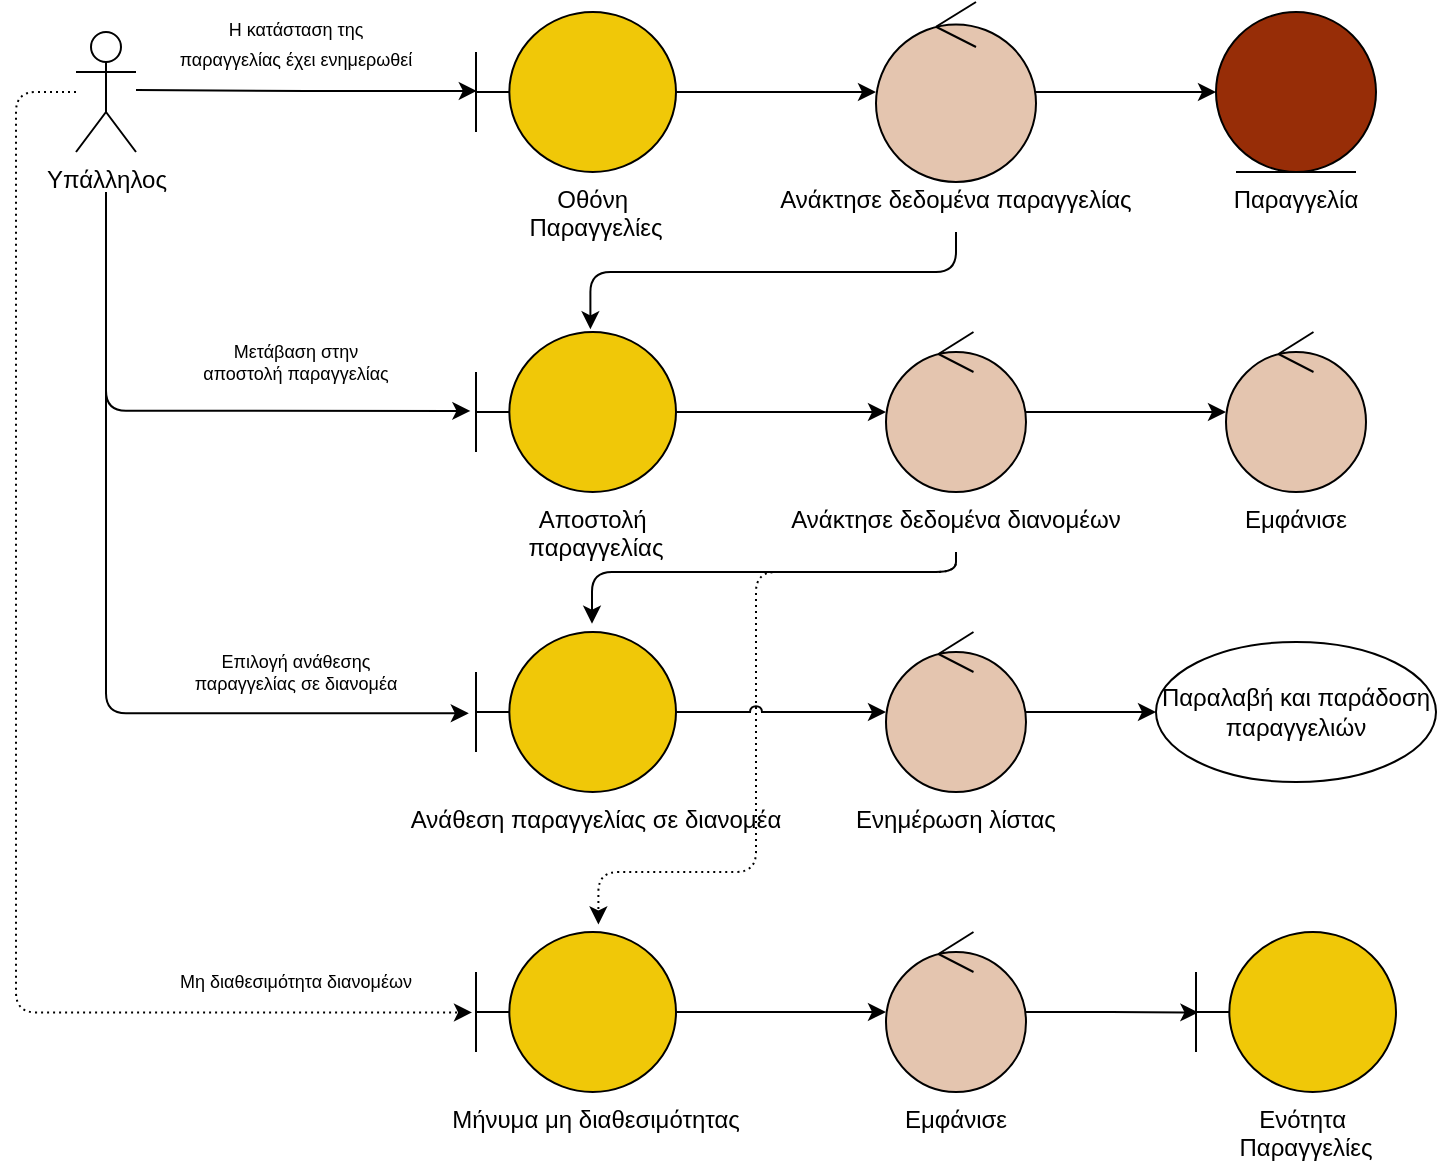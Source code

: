 <mxfile version="17.4.2" type="device"><diagram id="jZY7Do5AOKL63vbSY69n" name="Page-1"><mxGraphModel dx="1763" dy="1293" grid="1" gridSize="10" guides="1" tooltips="1" connect="1" arrows="1" fold="1" page="1" pageScale="1" pageWidth="827" pageHeight="1169" math="0" shadow="0"><root><mxCell id="0"/><mxCell id="1" parent="0"/><mxCell id="G_ckOWMk6gK78yM-olGn-16" style="edgeStyle=orthogonalEdgeStyle;rounded=0;orthogonalLoop=1;jettySize=auto;html=1;" parent="1" source="G_ckOWMk6gK78yM-olGn-1" target="G_ckOWMk6gK78yM-olGn-3" edge="1"><mxGeometry relative="1" as="geometry"/></mxCell><mxCell id="G_ckOWMk6gK78yM-olGn-1" value="" style="shape=umlBoundary;whiteSpace=wrap;html=1;fillColor=#F0C808;" parent="1" vertex="1"><mxGeometry x="240" y="30" width="100" height="80" as="geometry"/></mxCell><mxCell id="G_ckOWMk6gK78yM-olGn-15" style="edgeStyle=orthogonalEdgeStyle;rounded=0;orthogonalLoop=1;jettySize=auto;html=1;entryX=0.004;entryY=0.493;entryDx=0;entryDy=0;entryPerimeter=0;" parent="1" target="G_ckOWMk6gK78yM-olGn-1" edge="1"><mxGeometry relative="1" as="geometry"><mxPoint x="70" y="69" as="sourcePoint"/></mxGeometry></mxCell><mxCell id="G_ckOWMk6gK78yM-olGn-18" style="edgeStyle=orthogonalEdgeStyle;rounded=1;orthogonalLoop=1;jettySize=auto;html=1;entryX=-0.028;entryY=0.493;entryDx=0;entryDy=0;entryPerimeter=0;jumpStyle=arc;" parent="1" target="G_ckOWMk6gK78yM-olGn-5" edge="1"><mxGeometry relative="1" as="geometry"><Array as="points"><mxPoint x="55" y="229"/></Array><mxPoint x="55" y="120" as="sourcePoint"/></mxGeometry></mxCell><mxCell id="G_ckOWMk6gK78yM-olGn-21" style="edgeStyle=orthogonalEdgeStyle;rounded=1;orthogonalLoop=1;jettySize=auto;html=1;entryX=-0.036;entryY=0.508;entryDx=0;entryDy=0;entryPerimeter=0;jumpStyle=arc;" parent="1" target="G_ckOWMk6gK78yM-olGn-8" edge="1"><mxGeometry relative="1" as="geometry"><Array as="points"><mxPoint x="55" y="381"/></Array><mxPoint x="55" y="130" as="sourcePoint"/></mxGeometry></mxCell><mxCell id="G_ckOWMk6gK78yM-olGn-25" style="edgeStyle=orthogonalEdgeStyle;rounded=1;orthogonalLoop=1;jettySize=auto;html=1;entryX=-0.02;entryY=0.503;entryDx=0;entryDy=0;entryPerimeter=0;fillColor=#ffe6cc;strokeColor=#000000;jumpStyle=arc;dashed=1;dashPattern=1 2;" parent="1" source="G_ckOWMk6gK78yM-olGn-2" target="G_ckOWMk6gK78yM-olGn-12" edge="1"><mxGeometry relative="1" as="geometry"><mxPoint x="230" y="530" as="targetPoint"/><Array as="points"><mxPoint x="10" y="70"/><mxPoint x="10" y="530"/></Array></mxGeometry></mxCell><mxCell id="G_ckOWMk6gK78yM-olGn-2" value="Υπάλληλος" style="shape=umlActor;verticalLabelPosition=bottom;verticalAlign=top;html=1;" parent="1" vertex="1"><mxGeometry x="40" y="40" width="30" height="60" as="geometry"/></mxCell><mxCell id="G_ckOWMk6gK78yM-olGn-17" style="edgeStyle=orthogonalEdgeStyle;rounded=0;orthogonalLoop=1;jettySize=auto;html=1;entryX=0;entryY=0.5;entryDx=0;entryDy=0;" parent="1" source="G_ckOWMk6gK78yM-olGn-3" target="G_ckOWMk6gK78yM-olGn-4" edge="1"><mxGeometry relative="1" as="geometry"/></mxCell><mxCell id="G_ckOWMk6gK78yM-olGn-31" style="edgeStyle=orthogonalEdgeStyle;rounded=1;orthogonalLoop=1;jettySize=auto;html=1;entryX=0.572;entryY=-0.017;entryDx=0;entryDy=0;entryPerimeter=0;jumpStyle=arc;exitX=0.5;exitY=1;exitDx=0;exitDy=0;" parent="1" source="seStSwgwvBo_ruJvrNnc-2" target="G_ckOWMk6gK78yM-olGn-5" edge="1"><mxGeometry relative="1" as="geometry"><Array as="points"><mxPoint x="480" y="160"/><mxPoint x="297" y="160"/></Array></mxGeometry></mxCell><mxCell id="G_ckOWMk6gK78yM-olGn-3" value="" style="ellipse;shape=umlControl;whiteSpace=wrap;html=1;fillColor=#E4C5AF;" parent="1" vertex="1"><mxGeometry x="440" y="25" width="80" height="90" as="geometry"/></mxCell><mxCell id="G_ckOWMk6gK78yM-olGn-4" value="" style="ellipse;shape=umlEntity;whiteSpace=wrap;html=1;fillColor=#972D07;" parent="1" vertex="1"><mxGeometry x="610" y="30" width="80" height="80" as="geometry"/></mxCell><mxCell id="G_ckOWMk6gK78yM-olGn-19" style="edgeStyle=orthogonalEdgeStyle;rounded=0;orthogonalLoop=1;jettySize=auto;html=1;" parent="1" source="G_ckOWMk6gK78yM-olGn-5" target="G_ckOWMk6gK78yM-olGn-6" edge="1"><mxGeometry relative="1" as="geometry"/></mxCell><mxCell id="G_ckOWMk6gK78yM-olGn-5" value="" style="shape=umlBoundary;whiteSpace=wrap;html=1;fillColor=#F0C808;" parent="1" vertex="1"><mxGeometry x="240" y="190" width="100" height="80" as="geometry"/></mxCell><mxCell id="G_ckOWMk6gK78yM-olGn-20" style="edgeStyle=orthogonalEdgeStyle;rounded=0;orthogonalLoop=1;jettySize=auto;html=1;" parent="1" source="G_ckOWMk6gK78yM-olGn-6" target="G_ckOWMk6gK78yM-olGn-7" edge="1"><mxGeometry relative="1" as="geometry"/></mxCell><mxCell id="G_ckOWMk6gK78yM-olGn-29" style="edgeStyle=orthogonalEdgeStyle;rounded=1;orthogonalLoop=1;jettySize=auto;html=1;entryX=0.612;entryY=-0.047;entryDx=0;entryDy=0;entryPerimeter=0;fillColor=#ffe6cc;strokeColor=#000000;jumpStyle=arc;dashed=1;dashPattern=1 2;exitX=0.5;exitY=1;exitDx=0;exitDy=0;" parent="1" source="seStSwgwvBo_ruJvrNnc-5" target="G_ckOWMk6gK78yM-olGn-12" edge="1"><mxGeometry relative="1" as="geometry"><Array as="points"><mxPoint x="480" y="310"/><mxPoint x="380" y="310"/><mxPoint x="380" y="460"/><mxPoint x="301" y="460"/></Array></mxGeometry></mxCell><mxCell id="G_ckOWMk6gK78yM-olGn-30" style="edgeStyle=orthogonalEdgeStyle;rounded=1;orthogonalLoop=1;jettySize=auto;html=1;entryX=0.58;entryY=-0.052;entryDx=0;entryDy=0;entryPerimeter=0;jumpStyle=arc;exitX=0.5;exitY=1;exitDx=0;exitDy=0;" parent="1" source="seStSwgwvBo_ruJvrNnc-5" target="G_ckOWMk6gK78yM-olGn-8" edge="1"><mxGeometry relative="1" as="geometry"><Array as="points"><mxPoint x="480" y="310"/><mxPoint x="298" y="310"/></Array></mxGeometry></mxCell><mxCell id="G_ckOWMk6gK78yM-olGn-6" value="" style="ellipse;shape=umlControl;whiteSpace=wrap;html=1;fillColor=#E4C5AF;" parent="1" vertex="1"><mxGeometry x="445" y="190" width="70" height="80" as="geometry"/></mxCell><mxCell id="G_ckOWMk6gK78yM-olGn-7" value="" style="ellipse;shape=umlControl;whiteSpace=wrap;html=1;fillColor=#E4C5AF;" parent="1" vertex="1"><mxGeometry x="615" y="190" width="70" height="80" as="geometry"/></mxCell><mxCell id="G_ckOWMk6gK78yM-olGn-22" style="edgeStyle=orthogonalEdgeStyle;rounded=0;orthogonalLoop=1;jettySize=auto;html=1;jumpStyle=arc;" parent="1" source="G_ckOWMk6gK78yM-olGn-8" target="G_ckOWMk6gK78yM-olGn-9" edge="1"><mxGeometry relative="1" as="geometry"/></mxCell><mxCell id="G_ckOWMk6gK78yM-olGn-8" value="" style="shape=umlBoundary;whiteSpace=wrap;html=1;fillColor=#F0C808;" parent="1" vertex="1"><mxGeometry x="240" y="340" width="100" height="80" as="geometry"/></mxCell><mxCell id="G_ckOWMk6gK78yM-olGn-24" style="edgeStyle=orthogonalEdgeStyle;rounded=0;orthogonalLoop=1;jettySize=auto;html=1;entryX=0;entryY=0.5;entryDx=0;entryDy=0;" parent="1" source="G_ckOWMk6gK78yM-olGn-9" target="G_ckOWMk6gK78yM-olGn-10" edge="1"><mxGeometry relative="1" as="geometry"/></mxCell><mxCell id="G_ckOWMk6gK78yM-olGn-9" value="" style="ellipse;shape=umlControl;whiteSpace=wrap;html=1;fillColor=#E4C5AF;" parent="1" vertex="1"><mxGeometry x="445" y="340" width="70" height="80" as="geometry"/></mxCell><mxCell id="G_ckOWMk6gK78yM-olGn-10" value="Παραλαβή και παράδοση παραγγελιών" style="ellipse;whiteSpace=wrap;html=1;" parent="1" vertex="1"><mxGeometry x="580" y="345" width="140" height="70" as="geometry"/></mxCell><mxCell id="G_ckOWMk6gK78yM-olGn-27" style="edgeStyle=orthogonalEdgeStyle;rounded=0;orthogonalLoop=1;jettySize=auto;html=1;entryX=0.012;entryY=0.503;entryDx=0;entryDy=0;entryPerimeter=0;fillColor=#ffe6cc;strokeColor=#000000;" parent="1" source="G_ckOWMk6gK78yM-olGn-11" target="G_ckOWMk6gK78yM-olGn-13" edge="1"><mxGeometry relative="1" as="geometry"/></mxCell><mxCell id="G_ckOWMk6gK78yM-olGn-11" value="" style="ellipse;shape=umlControl;whiteSpace=wrap;html=1;fillColor=#E4C5AF;strokeColor=#000000;" parent="1" vertex="1"><mxGeometry x="445" y="490" width="70" height="80" as="geometry"/></mxCell><mxCell id="G_ckOWMk6gK78yM-olGn-26" style="edgeStyle=orthogonalEdgeStyle;rounded=0;orthogonalLoop=1;jettySize=auto;html=1;fillColor=#ffe6cc;strokeColor=#000000;" parent="1" source="G_ckOWMk6gK78yM-olGn-12" target="G_ckOWMk6gK78yM-olGn-11" edge="1"><mxGeometry relative="1" as="geometry"/></mxCell><mxCell id="G_ckOWMk6gK78yM-olGn-12" value="" style="shape=umlBoundary;whiteSpace=wrap;html=1;fillColor=#F0C808;strokeColor=#000000;" parent="1" vertex="1"><mxGeometry x="240" y="490" width="100" height="80" as="geometry"/></mxCell><mxCell id="G_ckOWMk6gK78yM-olGn-13" value="" style="shape=umlBoundary;whiteSpace=wrap;html=1;fillColor=#F0C808;strokeColor=#000000;" parent="1" vertex="1"><mxGeometry x="600" y="490" width="100" height="80" as="geometry"/></mxCell><mxCell id="G_ckOWMk6gK78yM-olGn-32" value="&lt;font style=&quot;font-size: 9px&quot;&gt;Η κατάσταση της παραγγελίας έχει ενημερωθεί&lt;/font&gt;" style="text;html=1;strokeColor=none;fillColor=none;align=center;verticalAlign=middle;whiteSpace=wrap;rounded=0;" parent="1" vertex="1"><mxGeometry x="90" y="30" width="120" height="30" as="geometry"/></mxCell><mxCell id="G_ckOWMk6gK78yM-olGn-34" value="Μετάβαση στην αποστολή παραγγελίας" style="text;html=1;strokeColor=none;fillColor=none;align=center;verticalAlign=middle;whiteSpace=wrap;rounded=0;fontSize=9;" parent="1" vertex="1"><mxGeometry x="100" y="190" width="100" height="30" as="geometry"/></mxCell><mxCell id="G_ckOWMk6gK78yM-olGn-35" value="Επιλογή ανάθεσης παραγγελίας σε διανομέα" style="text;html=1;strokeColor=none;fillColor=none;align=center;verticalAlign=middle;whiteSpace=wrap;rounded=0;fontSize=9;" parent="1" vertex="1"><mxGeometry x="95" y="345" width="110" height="30" as="geometry"/></mxCell><mxCell id="G_ckOWMk6gK78yM-olGn-36" value="Μη διαθεσιμότητα διανομέων" style="text;html=1;strokeColor=none;fillColor=none;align=center;verticalAlign=middle;whiteSpace=wrap;rounded=0;fontSize=9;" parent="1" vertex="1"><mxGeometry x="90" y="500" width="120" height="30" as="geometry"/></mxCell><mxCell id="seStSwgwvBo_ruJvrNnc-1" value="&lt;meta charset=&quot;utf-8&quot;&gt;&lt;span style=&quot;color: rgb(0, 0, 0); font-family: helvetica; font-size: 12px; font-style: normal; font-weight: 400; letter-spacing: normal; text-indent: 0px; text-transform: none; word-spacing: 0px; display: inline; float: none;&quot;&gt;Οθόνη&amp;nbsp;&lt;/span&gt;&lt;br style=&quot;color: rgb(0, 0, 0); font-family: helvetica; font-size: 12px; font-style: normal; font-weight: 400; letter-spacing: normal; text-indent: 0px; text-transform: none; word-spacing: 0px;&quot;&gt;&lt;span style=&quot;color: rgb(0, 0, 0); font-family: helvetica; font-size: 12px; font-style: normal; font-weight: 400; letter-spacing: normal; text-indent: 0px; text-transform: none; word-spacing: 0px; display: inline; float: none;&quot;&gt;Παραγγελίες&lt;/span&gt;" style="text;whiteSpace=wrap;html=1;align=center;labelBackgroundColor=none;" vertex="1" parent="1"><mxGeometry x="250" y="110" width="100" height="40" as="geometry"/></mxCell><mxCell id="seStSwgwvBo_ruJvrNnc-2" value="&lt;meta charset=&quot;utf-8&quot;&gt;&lt;span style=&quot;color: rgb(0, 0, 0); font-family: helvetica; font-size: 12px; font-style: normal; font-weight: 400; letter-spacing: normal; text-indent: 0px; text-transform: none; word-spacing: 0px; display: inline; float: none;&quot;&gt;Ανάκτησε δεδομένα παραγγελίας&lt;/span&gt;" style="text;whiteSpace=wrap;html=1;align=center;labelBackgroundColor=none;" vertex="1" parent="1"><mxGeometry x="370" y="110" width="220" height="30" as="geometry"/></mxCell><mxCell id="seStSwgwvBo_ruJvrNnc-3" value="&lt;meta charset=&quot;utf-8&quot;&gt;&lt;span style=&quot;color: rgb(0, 0, 0); font-family: helvetica; font-size: 12px; font-style: normal; font-weight: 400; letter-spacing: normal; text-indent: 0px; text-transform: none; word-spacing: 0px; display: inline; float: none;&quot;&gt;Παραγγελία&lt;/span&gt;" style="text;whiteSpace=wrap;html=1;align=center;labelBackgroundColor=none;" vertex="1" parent="1"><mxGeometry x="605" y="110" width="90" height="30" as="geometry"/></mxCell><mxCell id="seStSwgwvBo_ruJvrNnc-4" value="&lt;meta charset=&quot;utf-8&quot;&gt;&lt;span style=&quot;color: rgb(0, 0, 0); font-family: helvetica; font-size: 12px; font-style: normal; font-weight: 400; letter-spacing: normal; text-indent: 0px; text-transform: none; word-spacing: 0px; display: inline; float: none;&quot;&gt;Αποστολή&amp;nbsp;&lt;/span&gt;&lt;br style=&quot;color: rgb(0, 0, 0); font-family: helvetica; font-size: 12px; font-style: normal; font-weight: 400; letter-spacing: normal; text-indent: 0px; text-transform: none; word-spacing: 0px;&quot;&gt;&lt;span style=&quot;color: rgb(0, 0, 0); font-family: helvetica; font-size: 12px; font-style: normal; font-weight: 400; letter-spacing: normal; text-indent: 0px; text-transform: none; word-spacing: 0px; display: inline; float: none;&quot;&gt;παραγγελίας&lt;/span&gt;" style="text;whiteSpace=wrap;html=1;align=center;labelBackgroundColor=none;" vertex="1" parent="1"><mxGeometry x="250" y="270" width="100" height="40" as="geometry"/></mxCell><mxCell id="seStSwgwvBo_ruJvrNnc-5" value="&lt;meta charset=&quot;utf-8&quot;&gt;&lt;span style=&quot;color: rgb(0, 0, 0); font-family: helvetica; font-size: 12px; font-style: normal; font-weight: 400; letter-spacing: normal; text-indent: 0px; text-transform: none; word-spacing: 0px; display: inline; float: none;&quot;&gt;Ανάκτησε δεδομένα διανομέων&lt;/span&gt;" style="text;whiteSpace=wrap;html=1;align=center;labelBackgroundColor=none;" vertex="1" parent="1"><mxGeometry x="375" y="270" width="210" height="30" as="geometry"/></mxCell><mxCell id="seStSwgwvBo_ruJvrNnc-6" value="&lt;meta charset=&quot;utf-8&quot;&gt;&lt;span style=&quot;color: rgb(0, 0, 0); font-family: helvetica; font-size: 12px; font-style: normal; font-weight: 400; letter-spacing: normal; text-indent: 0px; text-transform: none; word-spacing: 0px; display: inline; float: none;&quot;&gt;Εμφάνισε&lt;/span&gt;" style="text;whiteSpace=wrap;html=1;align=center;labelBackgroundColor=none;" vertex="1" parent="1"><mxGeometry x="610" y="270" width="80" height="30" as="geometry"/></mxCell><mxCell id="seStSwgwvBo_ruJvrNnc-7" value="&lt;meta charset=&quot;utf-8&quot;&gt;&lt;span style=&quot;color: rgb(0, 0, 0); font-family: helvetica; font-size: 12px; font-style: normal; font-weight: 400; letter-spacing: normal; text-indent: 0px; text-transform: none; word-spacing: 0px; display: inline; float: none;&quot;&gt;Ανάθεση παραγγελίας σε διανομέα&lt;/span&gt;" style="text;whiteSpace=wrap;html=1;align=center;labelBackgroundColor=none;" vertex="1" parent="1"><mxGeometry x="185" y="420" width="230" height="30" as="geometry"/></mxCell><mxCell id="seStSwgwvBo_ruJvrNnc-8" value="&lt;meta charset=&quot;utf-8&quot;&gt;&lt;span style=&quot;color: rgb(0, 0, 0); font-family: helvetica; font-size: 12px; font-style: normal; font-weight: 400; letter-spacing: normal; text-indent: 0px; text-transform: none; word-spacing: 0px; display: inline; float: none;&quot;&gt;Ενημέρωση λίστας&lt;/span&gt;" style="text;whiteSpace=wrap;html=1;align=center;labelBackgroundColor=none;" vertex="1" parent="1"><mxGeometry x="415" y="420" width="130" height="30" as="geometry"/></mxCell><mxCell id="seStSwgwvBo_ruJvrNnc-9" value="&lt;meta charset=&quot;utf-8&quot;&gt;&lt;span style=&quot;color: rgb(0, 0, 0); font-family: helvetica; font-size: 12px; font-style: normal; font-weight: 400; letter-spacing: normal; text-indent: 0px; text-transform: none; word-spacing: 0px; display: inline; float: none;&quot;&gt;Μήνυμα μη διαθεσιμότητας&lt;/span&gt;" style="text;whiteSpace=wrap;html=1;align=center;labelBackgroundColor=none;" vertex="1" parent="1"><mxGeometry x="210" y="570" width="180" height="30" as="geometry"/></mxCell><mxCell id="seStSwgwvBo_ruJvrNnc-10" value="&lt;meta charset=&quot;utf-8&quot;&gt;&lt;span style=&quot;color: rgb(0, 0, 0); font-family: helvetica; font-size: 12px; font-style: normal; font-weight: 400; letter-spacing: normal; text-indent: 0px; text-transform: none; word-spacing: 0px; display: inline; float: none;&quot;&gt;Εμφάνισε&lt;/span&gt;" style="text;whiteSpace=wrap;html=1;align=center;labelBackgroundColor=none;" vertex="1" parent="1"><mxGeometry x="440" y="570" width="80" height="30" as="geometry"/></mxCell><mxCell id="seStSwgwvBo_ruJvrNnc-11" value="&lt;meta charset=&quot;utf-8&quot;&gt;&lt;span style=&quot;color: rgb(0, 0, 0); font-family: helvetica; font-size: 12px; font-style: normal; font-weight: 400; letter-spacing: normal; text-indent: 0px; text-transform: none; word-spacing: 0px; display: inline; float: none;&quot;&gt;Ενότητα&amp;nbsp;&lt;/span&gt;&lt;br style=&quot;color: rgb(0, 0, 0); font-family: helvetica; font-size: 12px; font-style: normal; font-weight: 400; letter-spacing: normal; text-indent: 0px; text-transform: none; word-spacing: 0px;&quot;&gt;&lt;span style=&quot;color: rgb(0, 0, 0); font-family: helvetica; font-size: 12px; font-style: normal; font-weight: 400; letter-spacing: normal; text-indent: 0px; text-transform: none; word-spacing: 0px; display: inline; float: none;&quot;&gt;Παραγγελίες&lt;/span&gt;" style="text;whiteSpace=wrap;html=1;align=center;labelBackgroundColor=none;" vertex="1" parent="1"><mxGeometry x="605" y="570" width="100" height="40" as="geometry"/></mxCell></root></mxGraphModel></diagram></mxfile>